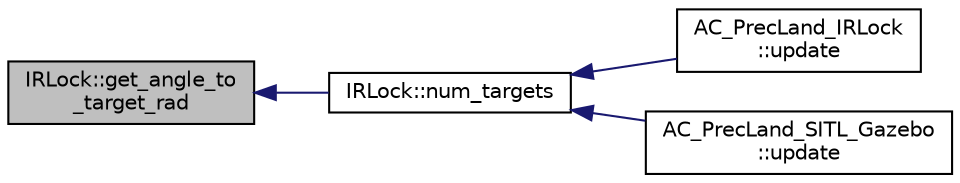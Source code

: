 digraph "IRLock::get_angle_to_target_rad"
{
 // INTERACTIVE_SVG=YES
  edge [fontname="Helvetica",fontsize="10",labelfontname="Helvetica",labelfontsize="10"];
  node [fontname="Helvetica",fontsize="10",shape=record];
  rankdir="LR";
  Node1 [label="IRLock::get_angle_to\l_target_rad",height=0.2,width=0.4,color="black", fillcolor="grey75", style="filled", fontcolor="black"];
  Node1 -> Node2 [dir="back",color="midnightblue",fontsize="10",style="solid",fontname="Helvetica"];
  Node2 [label="IRLock::num_targets",height=0.2,width=0.4,color="black", fillcolor="white", style="filled",URL="$classIRLock.html#a9a269e9f5f31fdb8167cf57666f2f63c"];
  Node2 -> Node3 [dir="back",color="midnightblue",fontsize="10",style="solid",fontname="Helvetica"];
  Node3 [label="AC_PrecLand_IRLock\l::update",height=0.2,width=0.4,color="black", fillcolor="white", style="filled",URL="$classAC__PrecLand__IRLock.html#a527deb084eab47e840f8575085394b71"];
  Node2 -> Node4 [dir="back",color="midnightblue",fontsize="10",style="solid",fontname="Helvetica"];
  Node4 [label="AC_PrecLand_SITL_Gazebo\l::update",height=0.2,width=0.4,color="black", fillcolor="white", style="filled",URL="$classAC__PrecLand__SITL__Gazebo.html#ada9719b519b5fd13af121f0fd9e046cb"];
}
